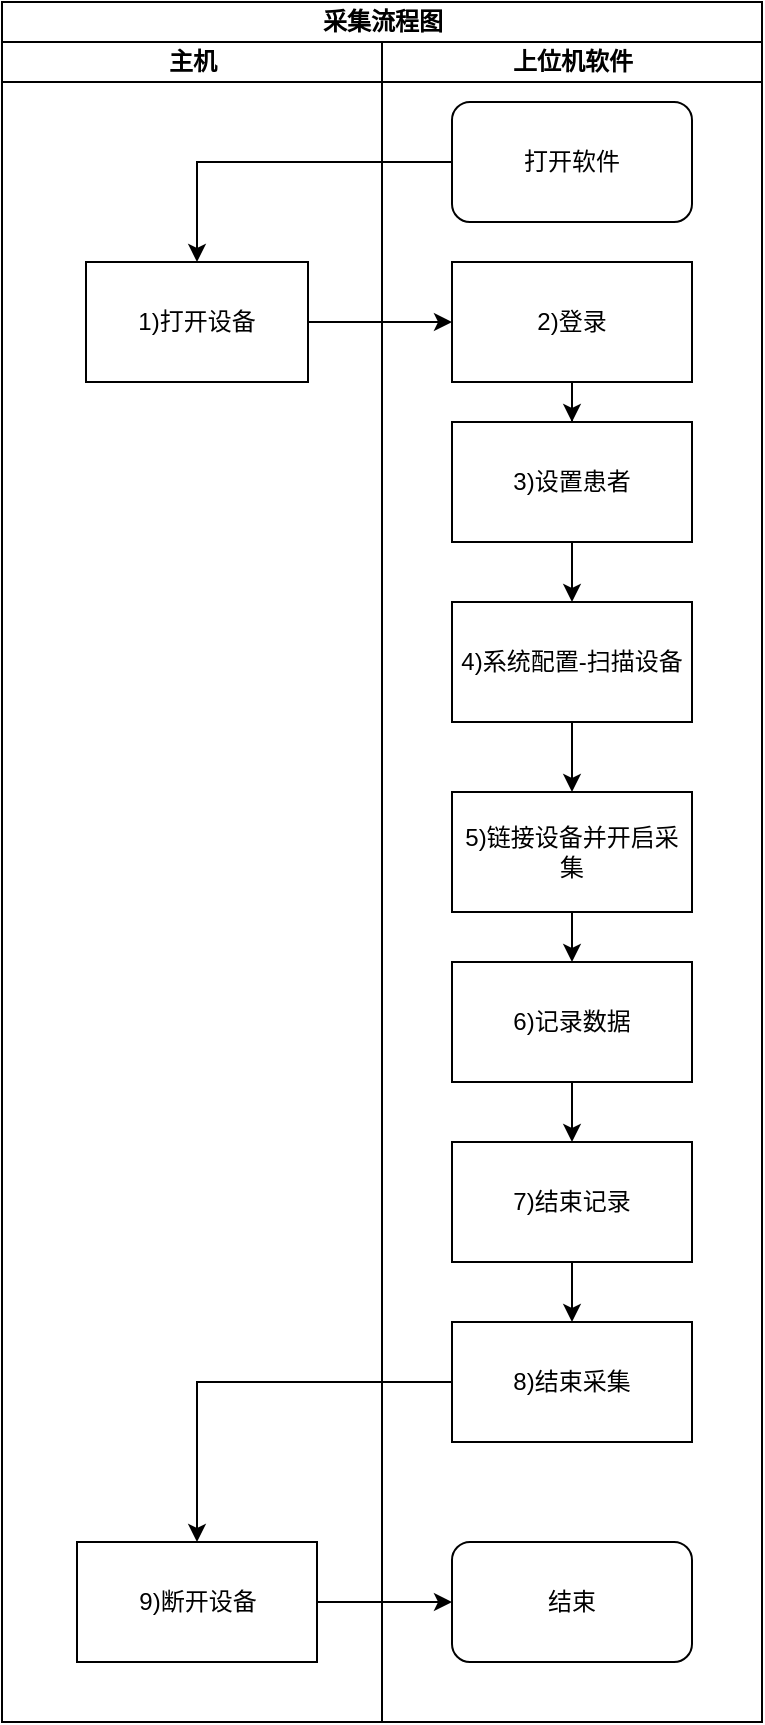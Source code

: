<mxfile version="21.6.6" type="github">
  <diagram name="第 1 页" id="WV4udOhp3d38fQWaoo-M">
    <mxGraphModel dx="2074" dy="1078" grid="1" gridSize="10" guides="1" tooltips="1" connect="1" arrows="1" fold="1" page="1" pageScale="1" pageWidth="827" pageHeight="1169" math="0" shadow="0">
      <root>
        <mxCell id="0" />
        <mxCell id="1" parent="0" />
        <mxCell id="KYkqn3qNp2-1i-7Ed5V6-1" value="采集流程图" style="swimlane;childLayout=stackLayout;resizeParent=1;resizeParentMax=0;startSize=20;html=1;" vertex="1" parent="1">
          <mxGeometry x="224" y="90" width="380" height="860" as="geometry" />
        </mxCell>
        <mxCell id="KYkqn3qNp2-1i-7Ed5V6-2" value="主机" style="swimlane;startSize=20;html=1;" vertex="1" parent="KYkqn3qNp2-1i-7Ed5V6-1">
          <mxGeometry y="20" width="190" height="840" as="geometry" />
        </mxCell>
        <mxCell id="KYkqn3qNp2-1i-7Ed5V6-6" value="1)打开设备" style="whiteSpace=wrap;html=1;rounded=0;" vertex="1" parent="KYkqn3qNp2-1i-7Ed5V6-2">
          <mxGeometry x="42.0" y="110" width="111" height="60" as="geometry" />
        </mxCell>
        <mxCell id="KYkqn3qNp2-1i-7Ed5V6-23" value="9)断开设备" style="whiteSpace=wrap;html=1;rounded=0;" vertex="1" parent="KYkqn3qNp2-1i-7Ed5V6-2">
          <mxGeometry x="37.5" y="750" width="120" height="60" as="geometry" />
        </mxCell>
        <mxCell id="KYkqn3qNp2-1i-7Ed5V6-3" value="上位机软件" style="swimlane;startSize=20;html=1;" vertex="1" parent="KYkqn3qNp2-1i-7Ed5V6-1">
          <mxGeometry x="190" y="20" width="190" height="840" as="geometry" />
        </mxCell>
        <mxCell id="KYkqn3qNp2-1i-7Ed5V6-5" value="打开软件" style="rounded=1;whiteSpace=wrap;html=1;" vertex="1" parent="KYkqn3qNp2-1i-7Ed5V6-3">
          <mxGeometry x="35" y="30" width="120" height="60" as="geometry" />
        </mxCell>
        <mxCell id="KYkqn3qNp2-1i-7Ed5V6-12" value="" style="edgeStyle=orthogonalEdgeStyle;rounded=0;orthogonalLoop=1;jettySize=auto;html=1;" edge="1" parent="KYkqn3qNp2-1i-7Ed5V6-3" source="KYkqn3qNp2-1i-7Ed5V6-9" target="KYkqn3qNp2-1i-7Ed5V6-11">
          <mxGeometry relative="1" as="geometry" />
        </mxCell>
        <mxCell id="KYkqn3qNp2-1i-7Ed5V6-9" value="2)登录" style="whiteSpace=wrap;html=1;rounded=0;" vertex="1" parent="KYkqn3qNp2-1i-7Ed5V6-3">
          <mxGeometry x="35" y="110" width="120" height="60" as="geometry" />
        </mxCell>
        <mxCell id="KYkqn3qNp2-1i-7Ed5V6-14" value="" style="edgeStyle=orthogonalEdgeStyle;rounded=0;orthogonalLoop=1;jettySize=auto;html=1;" edge="1" parent="KYkqn3qNp2-1i-7Ed5V6-3" source="KYkqn3qNp2-1i-7Ed5V6-11" target="KYkqn3qNp2-1i-7Ed5V6-13">
          <mxGeometry relative="1" as="geometry" />
        </mxCell>
        <mxCell id="KYkqn3qNp2-1i-7Ed5V6-11" value="3)设置患者" style="whiteSpace=wrap;html=1;rounded=0;" vertex="1" parent="KYkqn3qNp2-1i-7Ed5V6-3">
          <mxGeometry x="35" y="190" width="120" height="60" as="geometry" />
        </mxCell>
        <mxCell id="KYkqn3qNp2-1i-7Ed5V6-16" value="" style="edgeStyle=orthogonalEdgeStyle;rounded=0;orthogonalLoop=1;jettySize=auto;html=1;" edge="1" parent="KYkqn3qNp2-1i-7Ed5V6-3" source="KYkqn3qNp2-1i-7Ed5V6-13" target="KYkqn3qNp2-1i-7Ed5V6-15">
          <mxGeometry relative="1" as="geometry" />
        </mxCell>
        <mxCell id="KYkqn3qNp2-1i-7Ed5V6-13" value="4)系统配置-扫描设备" style="whiteSpace=wrap;html=1;rounded=0;" vertex="1" parent="KYkqn3qNp2-1i-7Ed5V6-3">
          <mxGeometry x="35" y="280" width="120" height="60" as="geometry" />
        </mxCell>
        <mxCell id="KYkqn3qNp2-1i-7Ed5V6-18" value="" style="edgeStyle=orthogonalEdgeStyle;rounded=0;orthogonalLoop=1;jettySize=auto;html=1;" edge="1" parent="KYkqn3qNp2-1i-7Ed5V6-3" source="KYkqn3qNp2-1i-7Ed5V6-15" target="KYkqn3qNp2-1i-7Ed5V6-17">
          <mxGeometry relative="1" as="geometry" />
        </mxCell>
        <mxCell id="KYkqn3qNp2-1i-7Ed5V6-15" value="5)链接设备并开启采集" style="whiteSpace=wrap;html=1;rounded=0;glass=0;shadow=0;" vertex="1" parent="KYkqn3qNp2-1i-7Ed5V6-3">
          <mxGeometry x="35" y="375" width="120" height="60" as="geometry" />
        </mxCell>
        <mxCell id="KYkqn3qNp2-1i-7Ed5V6-20" value="" style="edgeStyle=orthogonalEdgeStyle;rounded=0;orthogonalLoop=1;jettySize=auto;html=1;" edge="1" parent="KYkqn3qNp2-1i-7Ed5V6-3" source="KYkqn3qNp2-1i-7Ed5V6-17" target="KYkqn3qNp2-1i-7Ed5V6-19">
          <mxGeometry relative="1" as="geometry" />
        </mxCell>
        <mxCell id="KYkqn3qNp2-1i-7Ed5V6-17" value="6)记录数据" style="whiteSpace=wrap;html=1;rounded=0;" vertex="1" parent="KYkqn3qNp2-1i-7Ed5V6-3">
          <mxGeometry x="35" y="460" width="120" height="60" as="geometry" />
        </mxCell>
        <mxCell id="KYkqn3qNp2-1i-7Ed5V6-22" value="" style="edgeStyle=orthogonalEdgeStyle;rounded=0;orthogonalLoop=1;jettySize=auto;html=1;" edge="1" parent="KYkqn3qNp2-1i-7Ed5V6-3" source="KYkqn3qNp2-1i-7Ed5V6-19" target="KYkqn3qNp2-1i-7Ed5V6-21">
          <mxGeometry relative="1" as="geometry" />
        </mxCell>
        <mxCell id="KYkqn3qNp2-1i-7Ed5V6-19" value="7)结束记录" style="whiteSpace=wrap;html=1;rounded=0;" vertex="1" parent="KYkqn3qNp2-1i-7Ed5V6-3">
          <mxGeometry x="35" y="550" width="120" height="60" as="geometry" />
        </mxCell>
        <mxCell id="KYkqn3qNp2-1i-7Ed5V6-21" value="8)结束采集" style="whiteSpace=wrap;html=1;rounded=0;" vertex="1" parent="KYkqn3qNp2-1i-7Ed5V6-3">
          <mxGeometry x="35" y="640" width="120" height="60" as="geometry" />
        </mxCell>
        <mxCell id="KYkqn3qNp2-1i-7Ed5V6-25" value="结束" style="whiteSpace=wrap;html=1;rounded=1;" vertex="1" parent="KYkqn3qNp2-1i-7Ed5V6-3">
          <mxGeometry x="35" y="750" width="120" height="60" as="geometry" />
        </mxCell>
        <mxCell id="KYkqn3qNp2-1i-7Ed5V6-7" value="" style="edgeStyle=orthogonalEdgeStyle;rounded=0;orthogonalLoop=1;jettySize=auto;html=1;" edge="1" parent="KYkqn3qNp2-1i-7Ed5V6-1" source="KYkqn3qNp2-1i-7Ed5V6-5" target="KYkqn3qNp2-1i-7Ed5V6-6">
          <mxGeometry relative="1" as="geometry" />
        </mxCell>
        <mxCell id="KYkqn3qNp2-1i-7Ed5V6-10" value="" style="edgeStyle=orthogonalEdgeStyle;rounded=0;orthogonalLoop=1;jettySize=auto;html=1;" edge="1" parent="KYkqn3qNp2-1i-7Ed5V6-1" source="KYkqn3qNp2-1i-7Ed5V6-6" target="KYkqn3qNp2-1i-7Ed5V6-9">
          <mxGeometry relative="1" as="geometry" />
        </mxCell>
        <mxCell id="KYkqn3qNp2-1i-7Ed5V6-24" value="" style="edgeStyle=orthogonalEdgeStyle;rounded=0;orthogonalLoop=1;jettySize=auto;html=1;" edge="1" parent="KYkqn3qNp2-1i-7Ed5V6-1" source="KYkqn3qNp2-1i-7Ed5V6-21" target="KYkqn3qNp2-1i-7Ed5V6-23">
          <mxGeometry relative="1" as="geometry" />
        </mxCell>
        <mxCell id="KYkqn3qNp2-1i-7Ed5V6-26" value="" style="edgeStyle=orthogonalEdgeStyle;rounded=0;orthogonalLoop=1;jettySize=auto;html=1;" edge="1" parent="KYkqn3qNp2-1i-7Ed5V6-1" source="KYkqn3qNp2-1i-7Ed5V6-23" target="KYkqn3qNp2-1i-7Ed5V6-25">
          <mxGeometry relative="1" as="geometry" />
        </mxCell>
      </root>
    </mxGraphModel>
  </diagram>
</mxfile>
